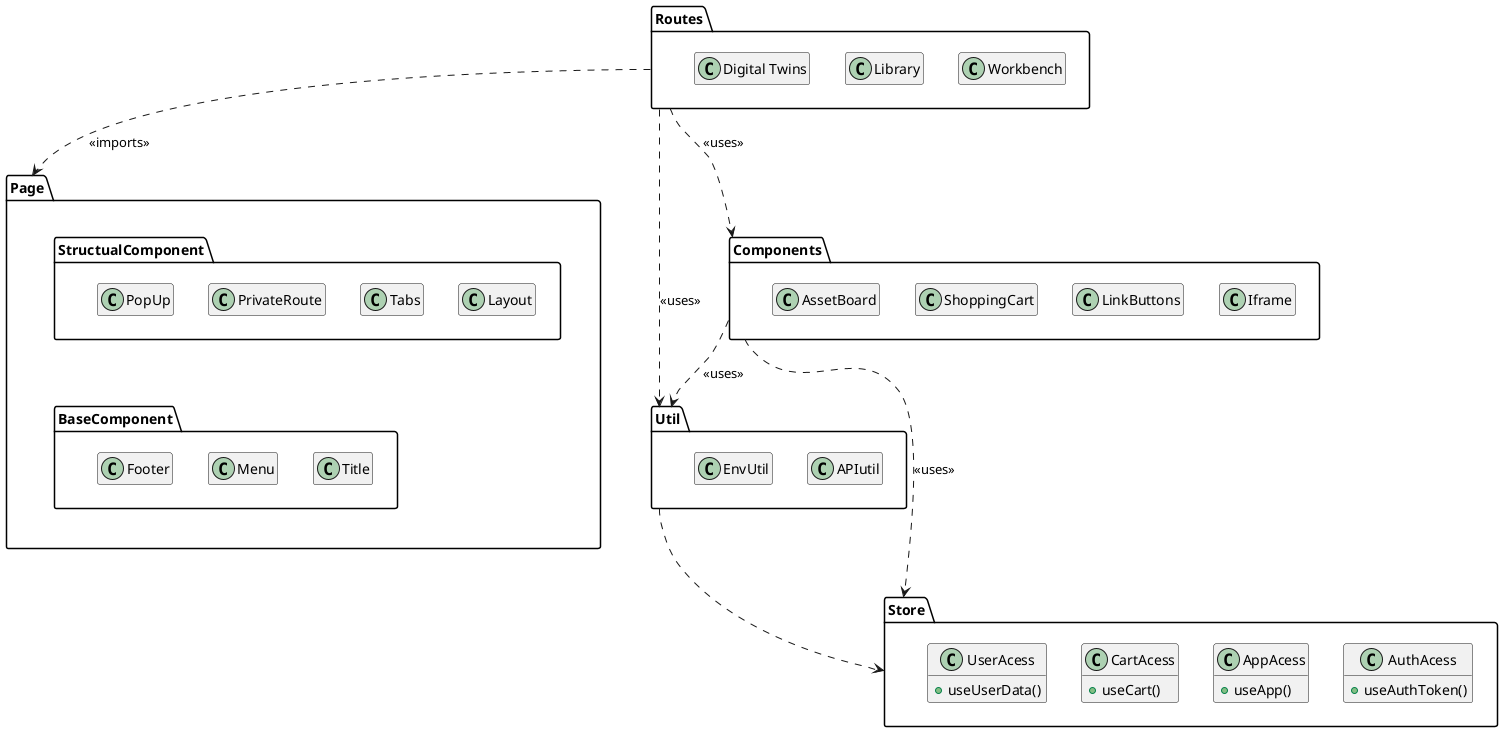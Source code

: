 @startuml package diagram for the frontend
hide empty members


package "Routes" { 
  class "Workbench"
  class "Library" 
  class "Digital Twins" as DT
  
  Workbench -l[hidden]- Library
  Library -l[hidden]- DT
}

package "Page" {
  package "StructualComponent" {
    class Layout
    class Tabs
    class PrivateRoute
    class PopUp
    
    Layout -l[hidden]- Tabs
    Tabs -l[hidden]- PrivateRoute
  }
  package "BaseComponent" {
    class Footer
    class Menu
    class Title
    
    Title -l[hidden]- Menu
    Menu -l[hidden]- Footer
  }
  
  StructualComponent --[hidden] BaseComponent
}

package "Util" {
  class APIutil
  class EnvUtil
  
  APIutil -l[hidden]- EnvUtil
}

package "Components" {
  class Iframe
  class LinkButtons
  class ShoppingCart
  class AssetBoard
  
  Iframe -l[hidden] LinkButtons
  LinkButtons -l[hidden] ShoppingCart
  ShoppingCart -l[hidden] AssetBoard
}

package "Store" {
  class AuthAcess {
   + useAuthToken()
  }
  class AppAcess {
    + useApp()
  }
  class CartAcess {
    + useCart()
  }
  class UserAcess {
    + useUserData()
  }
  
  AuthAcess -l[hidden] AppAcess
  AppAcess -l[hidden] CartAcess
  CartAcess -l[hidden] UserAcess
}

Routes ..> Page : <<imports>>
Routes ..> Util : <<uses>>
Routes ..> Components : <<uses>>
Util ..> Store
Components ..> Util : <<uses>>
Components ..> Store : <<uses>>
@enduml